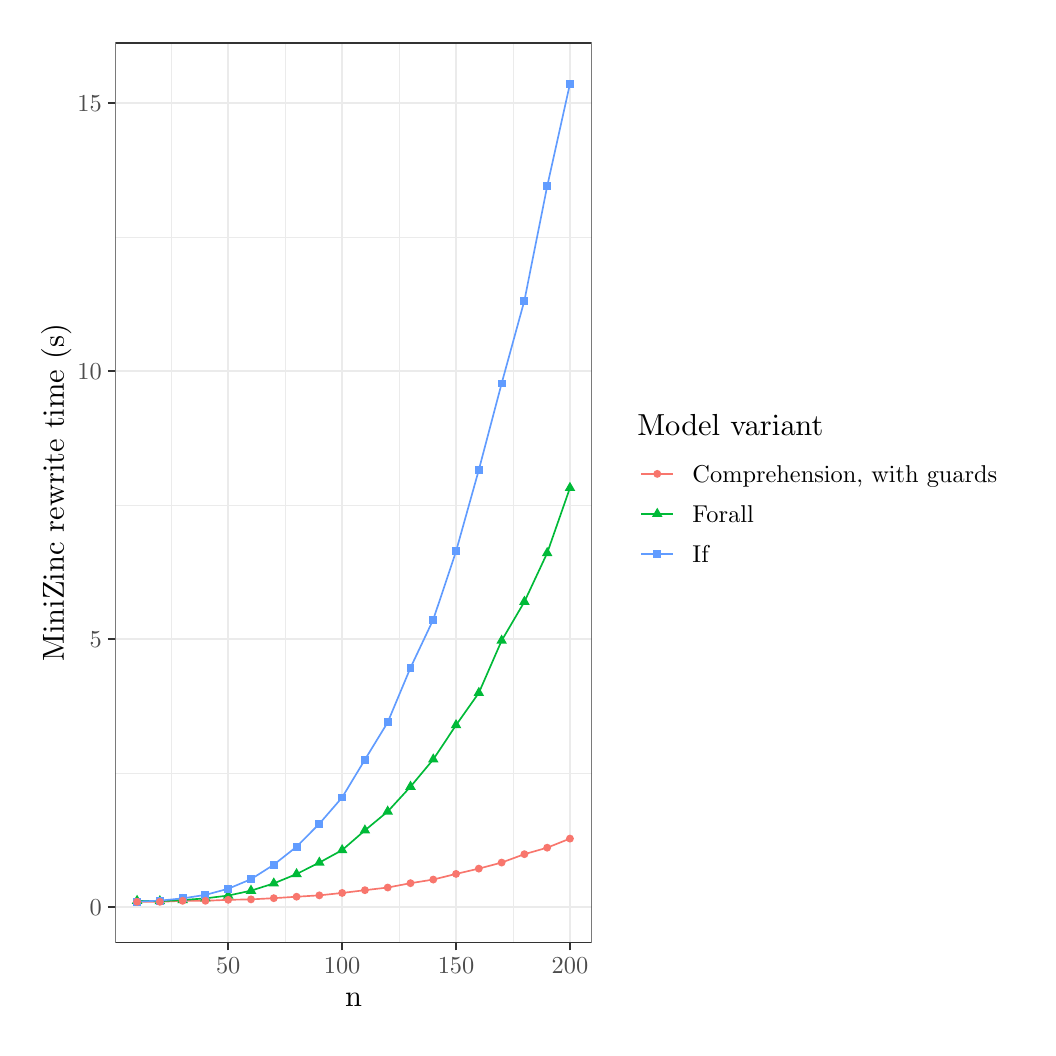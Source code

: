 % Created by tikzDevice version 0.12.6 on 2025-06-15 21:16:57
% !TEX encoding = UTF-8 Unicode
\begin{tikzpicture}[x=1pt,y=1pt]
\definecolor{fillColor}{RGB}{255,255,255}
\path[use as bounding box,fill=fillColor,fill opacity=0.00] (0,0) rectangle (361.35,361.35);
\begin{scope}
\path[clip] (  0.00,  0.00) rectangle (361.35,361.35);
\definecolor{drawColor}{RGB}{255,255,255}
\definecolor{fillColor}{RGB}{255,255,255}

\path[draw=drawColor,line width= 0.6pt,line join=round,line cap=round,fill=fillColor] (  0.00,  0.00) rectangle (361.35,361.35);
\end{scope}
\begin{scope}
\path[clip] ( 31.71, 30.69) rectangle (203.78,355.85);
\definecolor{fillColor}{RGB}{255,255,255}

\path[fill=fillColor] ( 31.71, 30.69) rectangle (203.78,355.85);
\definecolor{drawColor}{gray}{0.92}

\path[draw=drawColor,line width= 0.3pt,line join=round] ( 31.71, 91.95) --
	(203.78, 91.95);

\path[draw=drawColor,line width= 0.3pt,line join=round] ( 31.71,188.81) --
	(203.78,188.81);

\path[draw=drawColor,line width= 0.3pt,line join=round] ( 31.71,285.66) --
	(203.78,285.66);

\path[draw=drawColor,line width= 0.3pt,line join=round] ( 51.88, 30.69) --
	( 51.88,355.85);

\path[draw=drawColor,line width= 0.3pt,line join=round] ( 93.05, 30.69) --
	( 93.05,355.85);

\path[draw=drawColor,line width= 0.3pt,line join=round] (134.21, 30.69) --
	(134.21,355.85);

\path[draw=drawColor,line width= 0.3pt,line join=round] (175.37, 30.69) --
	(175.37,355.85);

\path[draw=drawColor,line width= 0.6pt,line join=round] ( 31.71, 43.53) --
	(203.78, 43.53);

\path[draw=drawColor,line width= 0.6pt,line join=round] ( 31.71,140.38) --
	(203.78,140.38);

\path[draw=drawColor,line width= 0.6pt,line join=round] ( 31.71,237.23) --
	(203.78,237.23);

\path[draw=drawColor,line width= 0.6pt,line join=round] ( 31.71,334.08) --
	(203.78,334.08);

\path[draw=drawColor,line width= 0.6pt,line join=round] ( 72.46, 30.69) --
	( 72.46,355.85);

\path[draw=drawColor,line width= 0.6pt,line join=round] (113.63, 30.69) --
	(113.63,355.85);

\path[draw=drawColor,line width= 0.6pt,line join=round] (154.79, 30.69) --
	(154.79,355.85);

\path[draw=drawColor,line width= 0.6pt,line join=round] (195.95, 30.69) --
	(195.95,355.85);
\definecolor{drawColor}{RGB}{248,118,109}

\path[draw=drawColor,line width= 0.6pt,line join=round] ( 39.53, 45.48) --
	( 47.77, 45.47) --
	( 56.00, 45.84) --
	( 64.23, 45.85) --
	( 72.46, 46.20) --
	( 80.70, 46.36) --
	( 88.93, 46.79) --
	( 97.16, 47.32) --
	(105.39, 47.81) --
	(113.63, 48.68) --
	(121.86, 49.68) --
	(130.09, 50.64) --
	(138.33, 52.21) --
	(146.56, 53.52) --
	(154.79, 55.56) --
	(163.02, 57.47) --
	(171.26, 59.66) --
	(179.49, 62.69) --
	(187.72, 65.04) --
	(195.95, 68.32);
\definecolor{drawColor}{RGB}{0,186,56}

\path[draw=drawColor,line width= 0.6pt,line join=round] ( 39.53, 45.83) --
	( 47.77, 45.71) --
	( 56.00, 46.12) --
	( 64.23, 46.73) --
	( 72.46, 47.74) --
	( 80.70, 49.50) --
	( 88.93, 52.13) --
	( 97.16, 55.51) --
	(105.39, 59.65) --
	(113.63, 64.16) --
	(121.86, 71.29) --
	(130.09, 78.10) --
	(138.33, 87.07) --
	(146.56, 96.93) --
	(154.79,109.32) --
	(163.02,120.97) --
	(171.26,139.84) --
	(179.49,153.90) --
	(187.72,171.50) --
	(195.95,195.04);
\definecolor{drawColor}{RGB}{97,156,255}

\path[draw=drawColor,line width= 0.6pt,line join=round] ( 39.53, 45.56) --
	( 47.77, 45.90) --
	( 56.00, 46.73) --
	( 64.23, 47.98) --
	( 72.46, 50.20) --
	( 80.70, 53.65) --
	( 88.93, 58.88) --
	( 97.16, 65.38) --
	(105.39, 73.68) --
	(113.63, 83.19) --
	(121.86, 96.84) --
	(130.09,110.33) --
	(138.33,130.05) --
	(146.56,147.47) --
	(154.79,172.15) --
	(163.02,201.55) --
	(171.26,232.78) --
	(179.49,262.74) --
	(187.72,304.02) --
	(195.95,341.07);
\definecolor{fillColor}{RGB}{0,186,56}

\path[fill=fillColor] ( 39.53, 48.05) --
	( 41.45, 44.72) --
	( 37.61, 44.72) --
	cycle;

\path[fill=fillColor] ( 47.77, 47.93) --
	( 49.69, 44.60) --
	( 45.84, 44.60) --
	cycle;

\path[fill=fillColor] ( 56.00, 48.34) --
	( 57.92, 45.02) --
	( 54.08, 45.02) --
	cycle;

\path[fill=fillColor] ( 64.23, 48.95) --
	( 66.15, 45.62) --
	( 62.31, 45.62) --
	cycle;

\path[fill=fillColor] ( 72.46, 49.96) --
	( 74.39, 46.63) --
	( 70.54, 46.63) --
	cycle;

\path[fill=fillColor] ( 80.70, 51.72) --
	( 82.62, 48.39) --
	( 78.78, 48.39) --
	cycle;

\path[fill=fillColor] ( 88.93, 54.35) --
	( 90.85, 51.02) --
	( 87.01, 51.02) --
	cycle;

\path[fill=fillColor] ( 97.16, 57.72) --
	( 99.08, 54.40) --
	( 95.24, 54.40) --
	cycle;

\path[fill=fillColor] (105.39, 61.86) --
	(107.32, 58.54) --
	(103.47, 58.54) --
	cycle;

\path[fill=fillColor] (113.63, 66.38) --
	(115.55, 63.05) --
	(111.71, 63.05) --
	cycle;

\path[fill=fillColor] (121.86, 73.51) --
	(123.78, 70.18) --
	(119.94, 70.18) --
	cycle;

\path[fill=fillColor] (130.09, 80.32) --
	(132.01, 76.99) --
	(128.17, 76.99) --
	cycle;

\path[fill=fillColor] (138.33, 89.29) --
	(140.25, 85.96) --
	(136.40, 85.96) --
	cycle;

\path[fill=fillColor] (146.56, 99.15) --
	(148.48, 95.82) --
	(144.64, 95.82) --
	cycle;

\path[fill=fillColor] (154.79,111.54) --
	(156.71,108.21) --
	(152.87,108.21) --
	cycle;

\path[fill=fillColor] (163.02,123.19) --
	(164.95,119.86) --
	(161.10,119.86) --
	cycle;

\path[fill=fillColor] (171.26,142.06) --
	(173.18,138.74) --
	(169.34,138.74) --
	cycle;

\path[fill=fillColor] (179.49,156.12) --
	(181.41,152.79) --
	(177.57,152.79) --
	cycle;

\path[fill=fillColor] (187.72,173.72) --
	(189.64,170.39) --
	(185.80,170.39) --
	cycle;

\path[fill=fillColor] (195.95,197.26) --
	(197.88,193.93) --
	(194.03,193.93) --
	cycle;
\definecolor{fillColor}{RGB}{97,156,255}

\path[fill=fillColor] ( 38.11, 44.14) --
	( 40.96, 44.14) --
	( 40.96, 46.99) --
	( 38.11, 46.99) --
	cycle;

\path[fill=fillColor] ( 46.34, 44.47) --
	( 49.19, 44.47) --
	( 49.19, 47.33) --
	( 46.34, 47.33) --
	cycle;

\path[fill=fillColor] ( 54.57, 45.30) --
	( 57.43, 45.30) --
	( 57.43, 48.16) --
	( 54.57, 48.16) --
	cycle;

\path[fill=fillColor] ( 62.80, 46.55) --
	( 65.66, 46.55) --
	( 65.66, 49.40) --
	( 62.80, 49.40) --
	cycle;

\path[fill=fillColor] ( 71.04, 48.77) --
	( 73.89, 48.77) --
	( 73.89, 51.63) --
	( 71.04, 51.63) --
	cycle;

\path[fill=fillColor] ( 79.27, 52.22) --
	( 82.12, 52.22) --
	( 82.12, 55.07) --
	( 79.27, 55.07) --
	cycle;

\path[fill=fillColor] ( 87.50, 57.46) --
	( 90.36, 57.46) --
	( 90.36, 60.31) --
	( 87.50, 60.31) --
	cycle;

\path[fill=fillColor] ( 95.74, 63.95) --
	( 98.59, 63.95) --
	( 98.59, 66.81) --
	( 95.74, 66.81) --
	cycle;

\path[fill=fillColor] (103.97, 72.26) --
	(106.82, 72.26) --
	(106.82, 75.11) --
	(103.97, 75.11) --
	cycle;

\path[fill=fillColor] (112.20, 81.76) --
	(115.05, 81.76) --
	(115.05, 84.61) --
	(112.20, 84.61) --
	cycle;

\path[fill=fillColor] (120.43, 95.41) --
	(123.29, 95.41) --
	(123.29, 98.26) --
	(120.43, 98.26) --
	cycle;

\path[fill=fillColor] (128.67,108.90) --
	(131.52,108.90) --
	(131.52,111.76) --
	(128.67,111.76) --
	cycle;

\path[fill=fillColor] (136.90,128.62) --
	(139.75,128.62) --
	(139.75,131.48) --
	(136.90,131.48) --
	cycle;

\path[fill=fillColor] (145.13,146.04) --
	(147.99,146.04) --
	(147.99,148.90) --
	(145.13,148.90) --
	cycle;

\path[fill=fillColor] (153.36,170.72) --
	(156.22,170.72) --
	(156.22,173.57) --
	(153.36,173.57) --
	cycle;

\path[fill=fillColor] (161.60,200.13) --
	(164.45,200.13) --
	(164.45,202.98) --
	(161.60,202.98) --
	cycle;

\path[fill=fillColor] (169.83,231.36) --
	(172.68,231.36) --
	(172.68,234.21) --
	(169.83,234.21) --
	cycle;

\path[fill=fillColor] (178.06,261.31) --
	(180.92,261.31) --
	(180.92,264.16) --
	(178.06,264.16) --
	cycle;

\path[fill=fillColor] (186.30,302.59) --
	(189.15,302.59) --
	(189.15,305.45) --
	(186.30,305.45) --
	cycle;

\path[fill=fillColor] (194.53,339.64) --
	(197.38,339.64) --
	(197.38,342.50) --
	(194.53,342.50) --
	cycle;
\definecolor{fillColor}{RGB}{248,118,109}

\path[fill=fillColor] ( 39.53, 45.48) circle (  1.43);

\path[fill=fillColor] ( 47.77, 45.47) circle (  1.43);

\path[fill=fillColor] ( 56.00, 45.84) circle (  1.43);

\path[fill=fillColor] ( 64.23, 45.85) circle (  1.43);

\path[fill=fillColor] ( 72.46, 46.20) circle (  1.43);

\path[fill=fillColor] ( 80.70, 46.36) circle (  1.43);

\path[fill=fillColor] ( 88.93, 46.79) circle (  1.43);

\path[fill=fillColor] ( 97.16, 47.32) circle (  1.43);

\path[fill=fillColor] (105.39, 47.81) circle (  1.43);

\path[fill=fillColor] (113.63, 48.68) circle (  1.43);

\path[fill=fillColor] (121.86, 49.68) circle (  1.43);

\path[fill=fillColor] (130.09, 50.64) circle (  1.43);

\path[fill=fillColor] (138.33, 52.21) circle (  1.43);

\path[fill=fillColor] (146.56, 53.52) circle (  1.43);

\path[fill=fillColor] (154.79, 55.56) circle (  1.43);

\path[fill=fillColor] (163.02, 57.47) circle (  1.43);

\path[fill=fillColor] (171.26, 59.66) circle (  1.43);

\path[fill=fillColor] (179.49, 62.69) circle (  1.43);

\path[fill=fillColor] (187.72, 65.04) circle (  1.43);

\path[fill=fillColor] (195.95, 68.32) circle (  1.43);
\definecolor{drawColor}{gray}{0.20}

\path[draw=drawColor,line width= 0.6pt,line join=round,line cap=round] ( 31.71, 30.69) rectangle (203.78,355.85);
\end{scope}
\begin{scope}
\path[clip] (  0.00,  0.00) rectangle (361.35,361.35);
\definecolor{drawColor}{gray}{0.30}

\node[text=drawColor,anchor=base east,inner sep=0pt, outer sep=0pt, scale=  0.88] at ( 26.76, 40.50) {0};

\node[text=drawColor,anchor=base east,inner sep=0pt, outer sep=0pt, scale=  0.88] at ( 26.76,137.35) {5};

\node[text=drawColor,anchor=base east,inner sep=0pt, outer sep=0pt, scale=  0.88] at ( 26.76,234.20) {10};

\node[text=drawColor,anchor=base east,inner sep=0pt, outer sep=0pt, scale=  0.88] at ( 26.76,331.05) {15};
\end{scope}
\begin{scope}
\path[clip] (  0.00,  0.00) rectangle (361.35,361.35);
\definecolor{drawColor}{gray}{0.20}

\path[draw=drawColor,line width= 0.6pt,line join=round] ( 28.96, 43.53) --
	( 31.71, 43.53);

\path[draw=drawColor,line width= 0.6pt,line join=round] ( 28.96,140.38) --
	( 31.71,140.38);

\path[draw=drawColor,line width= 0.6pt,line join=round] ( 28.96,237.23) --
	( 31.71,237.23);

\path[draw=drawColor,line width= 0.6pt,line join=round] ( 28.96,334.08) --
	( 31.71,334.08);
\end{scope}
\begin{scope}
\path[clip] (  0.00,  0.00) rectangle (361.35,361.35);
\definecolor{drawColor}{gray}{0.20}

\path[draw=drawColor,line width= 0.6pt,line join=round] ( 72.46, 27.94) --
	( 72.46, 30.69);

\path[draw=drawColor,line width= 0.6pt,line join=round] (113.63, 27.94) --
	(113.63, 30.69);

\path[draw=drawColor,line width= 0.6pt,line join=round] (154.79, 27.94) --
	(154.79, 30.69);

\path[draw=drawColor,line width= 0.6pt,line join=round] (195.95, 27.94) --
	(195.95, 30.69);
\end{scope}
\begin{scope}
\path[clip] (  0.00,  0.00) rectangle (361.35,361.35);
\definecolor{drawColor}{gray}{0.30}

\node[text=drawColor,anchor=base,inner sep=0pt, outer sep=0pt, scale=  0.88] at ( 72.46, 19.68) {50};

\node[text=drawColor,anchor=base,inner sep=0pt, outer sep=0pt, scale=  0.88] at (113.63, 19.68) {100};

\node[text=drawColor,anchor=base,inner sep=0pt, outer sep=0pt, scale=  0.88] at (154.79, 19.68) {150};

\node[text=drawColor,anchor=base,inner sep=0pt, outer sep=0pt, scale=  0.88] at (195.95, 19.68) {200};
\end{scope}
\begin{scope}
\path[clip] (  0.00,  0.00) rectangle (361.35,361.35);
\definecolor{drawColor}{RGB}{0,0,0}

\node[text=drawColor,anchor=base,inner sep=0pt, outer sep=0pt, scale=  1.10] at (117.74,  7.64) {n};
\end{scope}
\begin{scope}
\path[clip] (  0.00,  0.00) rectangle (361.35,361.35);
\definecolor{drawColor}{RGB}{0,0,0}

\node[text=drawColor,rotate= 90.00,anchor=base,inner sep=0pt, outer sep=0pt, scale=  1.10] at ( 13.08,193.27) {MiniZinc rewrite time (s)};
\end{scope}
\begin{scope}
\path[clip] (  0.00,  0.00) rectangle (361.35,361.35);
\definecolor{fillColor}{RGB}{255,255,255}

\path[fill=fillColor] (214.78,158.48) rectangle (355.85,228.06);
\end{scope}
\begin{scope}
\path[clip] (  0.00,  0.00) rectangle (361.35,361.35);
\definecolor{drawColor}{RGB}{0,0,0}

\node[text=drawColor,anchor=base west,inner sep=0pt, outer sep=0pt, scale=  1.10] at (220.28,213.91) {Model variant};
\end{scope}
\begin{scope}
\path[clip] (  0.00,  0.00) rectangle (361.35,361.35);
\definecolor{fillColor}{RGB}{255,255,255}

\path[fill=fillColor] (220.28,192.89) rectangle (234.73,207.34);
\end{scope}
\begin{scope}
\path[clip] (  0.00,  0.00) rectangle (361.35,361.35);
\definecolor{drawColor}{RGB}{248,118,109}

\path[draw=drawColor,line width= 0.6pt,line join=round] (221.72,200.11) -- (233.28,200.11);
\end{scope}
\begin{scope}
\path[clip] (  0.00,  0.00) rectangle (361.35,361.35);
\definecolor{fillColor}{RGB}{248,118,109}

\path[fill=fillColor] (227.50,200.11) circle (  1.43);
\end{scope}
\begin{scope}
\path[clip] (  0.00,  0.00) rectangle (361.35,361.35);
\definecolor{fillColor}{RGB}{255,255,255}

\path[fill=fillColor] (220.28,178.43) rectangle (234.73,192.89);
\end{scope}
\begin{scope}
\path[clip] (  0.00,  0.00) rectangle (361.35,361.35);
\definecolor{drawColor}{RGB}{0,186,56}

\path[draw=drawColor,line width= 0.6pt,line join=round] (221.72,185.66) -- (233.28,185.66);
\end{scope}
\begin{scope}
\path[clip] (  0.00,  0.00) rectangle (361.35,361.35);
\definecolor{fillColor}{RGB}{0,186,56}

\path[fill=fillColor] (227.50,187.88) --
	(229.42,184.55) --
	(225.58,184.55) --
	cycle;
\end{scope}
\begin{scope}
\path[clip] (  0.00,  0.00) rectangle (361.35,361.35);
\definecolor{fillColor}{RGB}{255,255,255}

\path[fill=fillColor] (220.28,163.98) rectangle (234.73,178.43);
\end{scope}
\begin{scope}
\path[clip] (  0.00,  0.00) rectangle (361.35,361.35);
\definecolor{drawColor}{RGB}{97,156,255}

\path[draw=drawColor,line width= 0.6pt,line join=round] (221.72,171.21) -- (233.28,171.21);
\end{scope}
\begin{scope}
\path[clip] (  0.00,  0.00) rectangle (361.35,361.35);
\definecolor{fillColor}{RGB}{97,156,255}

\path[fill=fillColor] (226.08,169.78) --
	(228.93,169.78) --
	(228.93,172.63) --
	(226.08,172.63) --
	cycle;
\end{scope}
\begin{scope}
\path[clip] (  0.00,  0.00) rectangle (361.35,361.35);
\definecolor{drawColor}{RGB}{0,0,0}

\node[text=drawColor,anchor=base west,inner sep=0pt, outer sep=0pt, scale=  0.88] at (240.23,197.08) {Comprehension, with guards};
\end{scope}
\begin{scope}
\path[clip] (  0.00,  0.00) rectangle (361.35,361.35);
\definecolor{drawColor}{RGB}{0,0,0}

\node[text=drawColor,anchor=base west,inner sep=0pt, outer sep=0pt, scale=  0.88] at (240.23,182.63) {Forall};
\end{scope}
\begin{scope}
\path[clip] (  0.00,  0.00) rectangle (361.35,361.35);
\definecolor{drawColor}{RGB}{0,0,0}

\node[text=drawColor,anchor=base west,inner sep=0pt, outer sep=0pt, scale=  0.88] at (240.23,168.18) {If};
\end{scope}
\end{tikzpicture}
